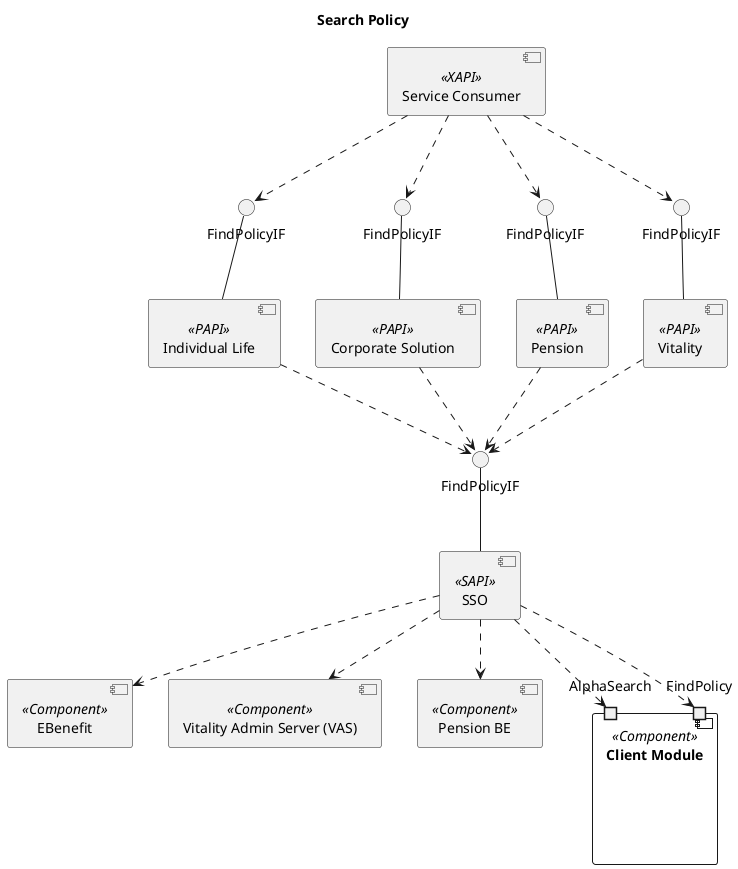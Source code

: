 @startuml

Title Search Policy

component [Service Consumer] as SC << XAPI >>
component [Individual Life] as IL << PAPI >>
component [Corporate Solution] as CS << PAPI >>
component [Pension] as PT << PAPI >>
component [Vitality] as VT << PAPI >>

component [SSO] as SSO << SAPI >>

component [Client Module] as CM << Component >>
component [EBenefit] as EB << Component >>
component [Vitality Admin Server (VAS)] as VAS << Component >>
component [Pension BE] as PTBE << Component >>

component CM {
  port AlphaSearch
  port FindPolicy
}

interface FindPolicyIF as PII1
interface FindPolicyIF as PII2
interface FindPolicyIF as PII3
interface FindPolicyIF as PII4

interface FindPolicyIF as PII5

SC .d.> PII1
SC .d.> PII2
SC .d.> PII3
SC .d.> PII4

PII1 -d- IL
PII2 -d- CS
PII3 -d- PT
PII4 -d- VT

IL .d.> PII5
CS .d.> PII5
PT .d.> PII5
VT .d.> PII5

PII5 -d- SSO

SSO .d.> AlphaSearch
SSO .d.> FindPolicy
SSO .d.> EB
SSO .d.> VAS
SSO .d.> PTBE

@enduml